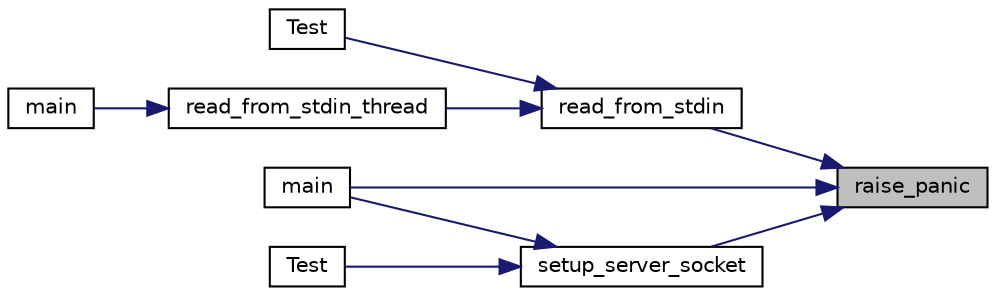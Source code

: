 digraph "raise_panic"
{
 // LATEX_PDF_SIZE
  edge [fontname="Helvetica",fontsize="10",labelfontname="Helvetica",labelfontsize="10"];
  node [fontname="Helvetica",fontsize="10",shape=record];
  rankdir="RL";
  Node1 [label="raise_panic",height=0.2,width=0.4,color="black", fillcolor="grey75", style="filled", fontcolor="black",tooltip="Log a CRITICAL error message & exit the program."];
  Node1 -> Node2 [dir="back",color="midnightblue",fontsize="10",style="solid",fontname="Helvetica"];
  Node2 [label="main",height=0.2,width=0.4,color="black", fillcolor="white", style="filled",URL="$server__main_8c.html#a0ddf1224851353fc92bfbff6f499fa97",tooltip=" "];
  Node1 -> Node3 [dir="back",color="midnightblue",fontsize="10",style="solid",fontname="Helvetica"];
  Node3 [label="read_from_stdin",height=0.2,width=0.4,color="black", fillcolor="white", style="filled",URL="$read__from__stdin_8c.html#a12dd841eebca77e40e225f37da7f778e",tooltip="Read from stdin and send the message to the server."];
  Node3 -> Node4 [dir="back",color="midnightblue",fontsize="10",style="solid",fontname="Helvetica"];
  Node4 [label="read_from_stdin_thread",height=0.2,width=0.4,color="black", fillcolor="white", style="filled",URL="$read__from__stdin_8c.html#a823c02d2aa4f7bf6b7eabcf83fe760f1",tooltip=" "];
  Node4 -> Node5 [dir="back",color="midnightblue",fontsize="10",style="solid",fontname="Helvetica"];
  Node5 [label="main",height=0.2,width=0.4,color="black", fillcolor="white", style="filled",URL="$client__main_8c.html#a0ddf1224851353fc92bfbff6f499fa97",tooltip=" "];
  Node3 -> Node6 [dir="back",color="midnightblue",fontsize="10",style="solid",fontname="Helvetica"];
  Node6 [label="Test",height=0.2,width=0.4,color="black", fillcolor="white", style="filled",URL="$read__from__stdin__test_8c.html#a3ac7ccd7a65b60790fe3057ad65ee87b",tooltip=" "];
  Node1 -> Node7 [dir="back",color="midnightblue",fontsize="10",style="solid",fontname="Helvetica"];
  Node7 [label="setup_server_socket",height=0.2,width=0.4,color="black", fillcolor="white", style="filled",URL="$init__server__socket_8c.html#a52a29341829d13d3e6bd26bfb9cd8939",tooltip="Create a listening socket."];
  Node7 -> Node2 [dir="back",color="midnightblue",fontsize="10",style="solid",fontname="Helvetica"];
  Node7 -> Node8 [dir="back",color="midnightblue",fontsize="10",style="solid",fontname="Helvetica"];
  Node8 [label="Test",height=0.2,width=0.4,color="black", fillcolor="white", style="filled",URL="$epoll__test_8c.html#a80f6f4dd9fb91da78e41dddf99644cde",tooltip=" "];
}
